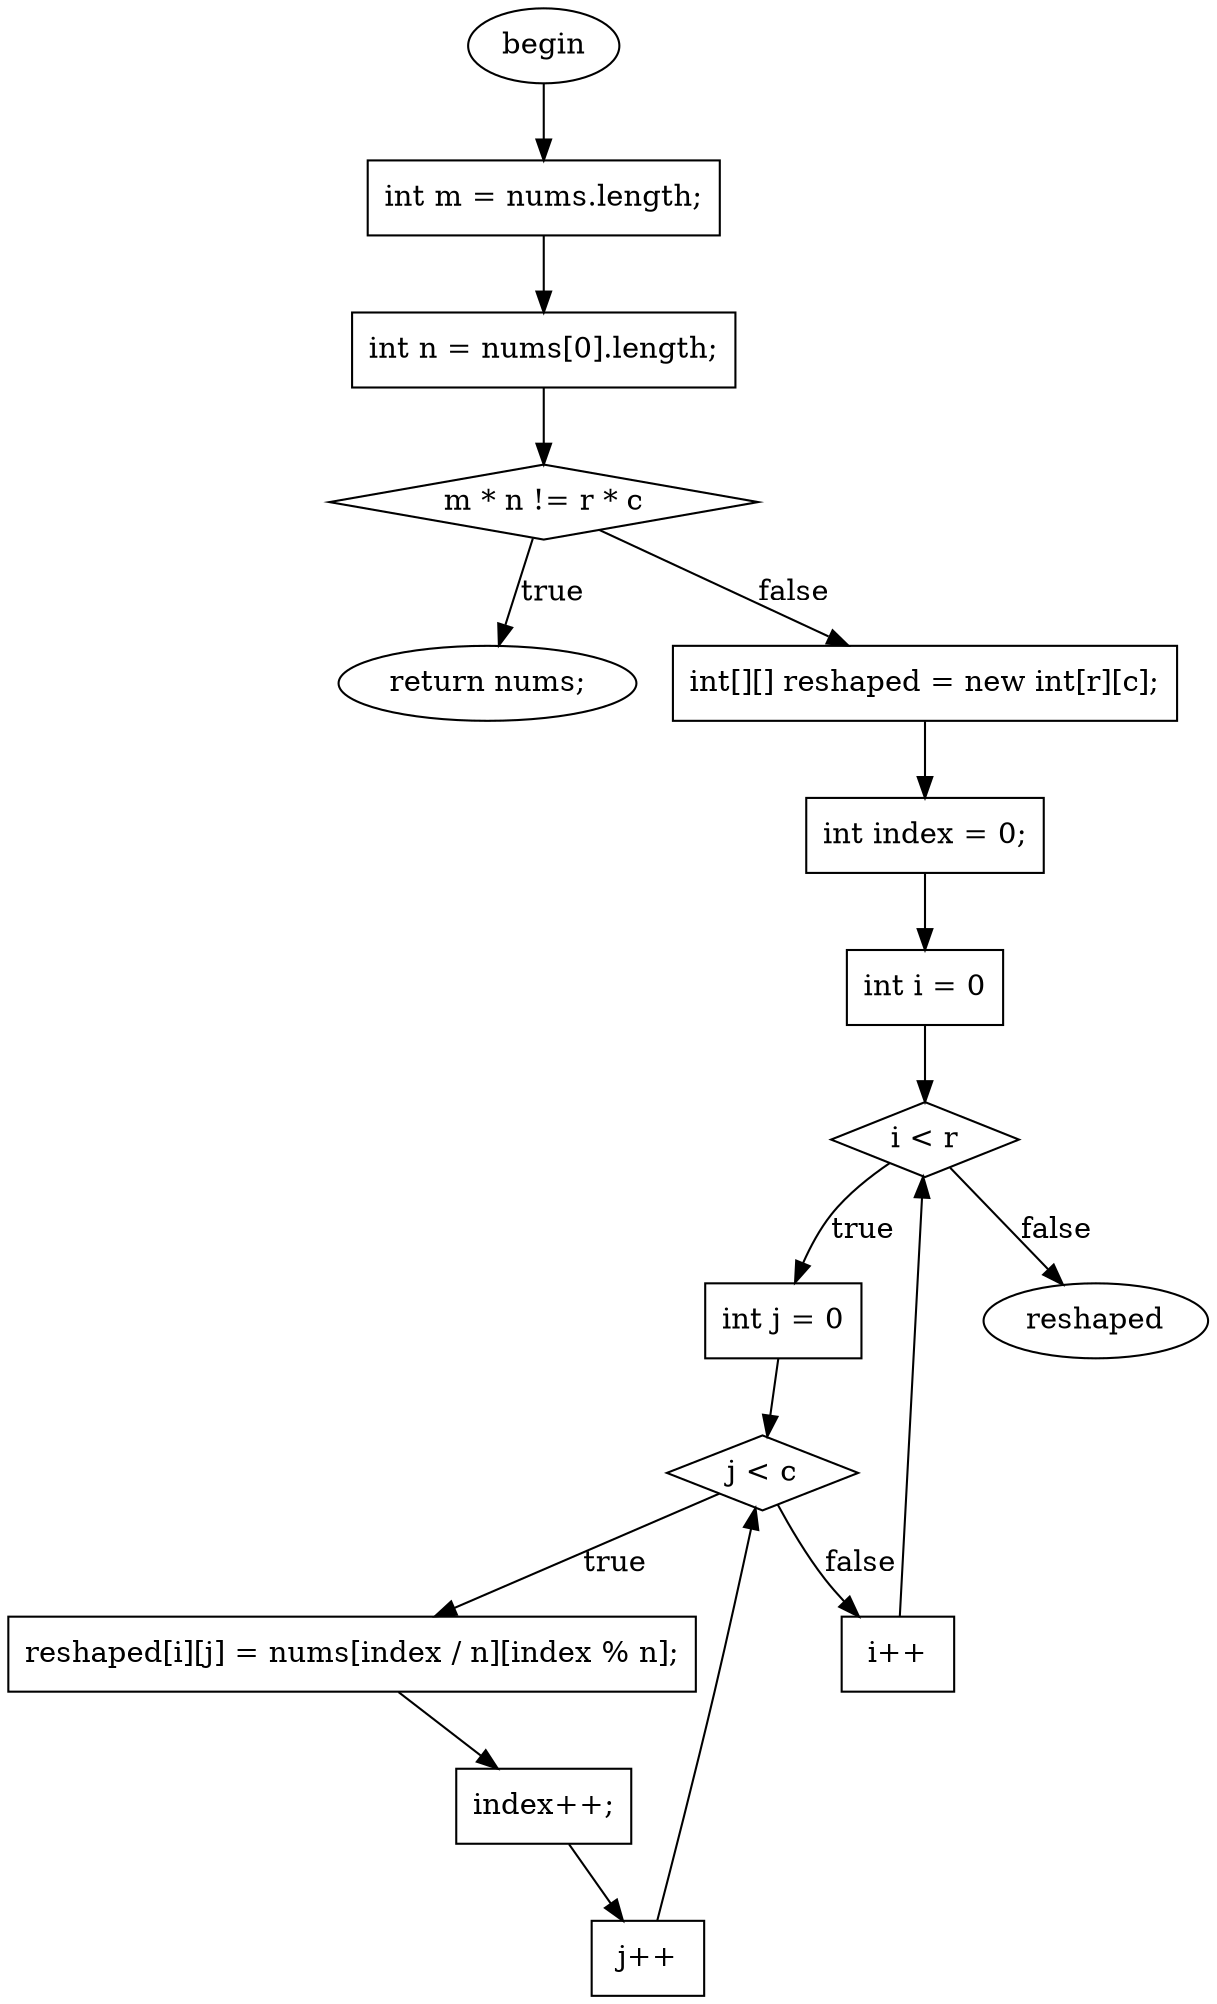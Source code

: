 digraph G{
F0T0[ shape=ellipse, label="begin", style="filled", fillcolor="white"]
F49T68[ shape=box, label="int m = nums.length;", style="filled", fillcolor="white"]
F78T100[ shape=box, label="int n = nums[0].length;", style="filled", fillcolor="white"]
F110T141[ shape=diamond, label="m * n != r * c", style="filled", fillcolor="white"]
F130T141X[ shape=ellipse, label="return nums;", style="filled", fillcolor="white"]
F151T183[ shape=box, label="int[][] reshaped = new int[r][c];", style="filled", fillcolor="white"]
F194T207[ shape=box, label="int index = 0;", style="filled", fillcolor="white"]
F236T416[ shape=box, label="int i = 0", style="filled", fillcolor="white"]
F252T256[ shape=diamond, label="i \< r", style="filled", fillcolor="white"]
F278T406[ shape=box, label="int j = 0", style="filled", fillcolor="white"]
F294T298[ shape=diamond, label="j \< c", style="filled", fillcolor="white"]
F324T367[ shape=box, label="reshaped[i][j] = nums[index / n][index % n];", style="filled", fillcolor="white"]
F385T392[ shape=box, label="index++;", style="filled", fillcolor="white"]
F301T303[ shape=box, label="j++", style="filled", fillcolor="white"]
F259T261[ shape=box, label="i++", style="filled", fillcolor="white"]
F426T441[ shape=ellipse, label="reshaped", style="filled", fillcolor="white"]
F0T0 -> F49T68
F49T68 -> F78T100
F78T100 -> F110T141
F151T183 -> F194T207
F194T207 -> F236T416
F324T367 -> F385T392
F385T392 -> F301T303
F110T141 -> F130T141X[label="true"]
F252T256 -> F278T406[label="true"]
F294T298 -> F324T367[label="true"]
F236T416 -> F252T256
F278T406 -> F294T298
F301T303 -> F294T298
F259T261 -> F252T256
F110T141 -> F151T183[label="false"]
F294T298 -> F259T261[label="false"]
F252T256 -> F426T441[label="false"]
}
